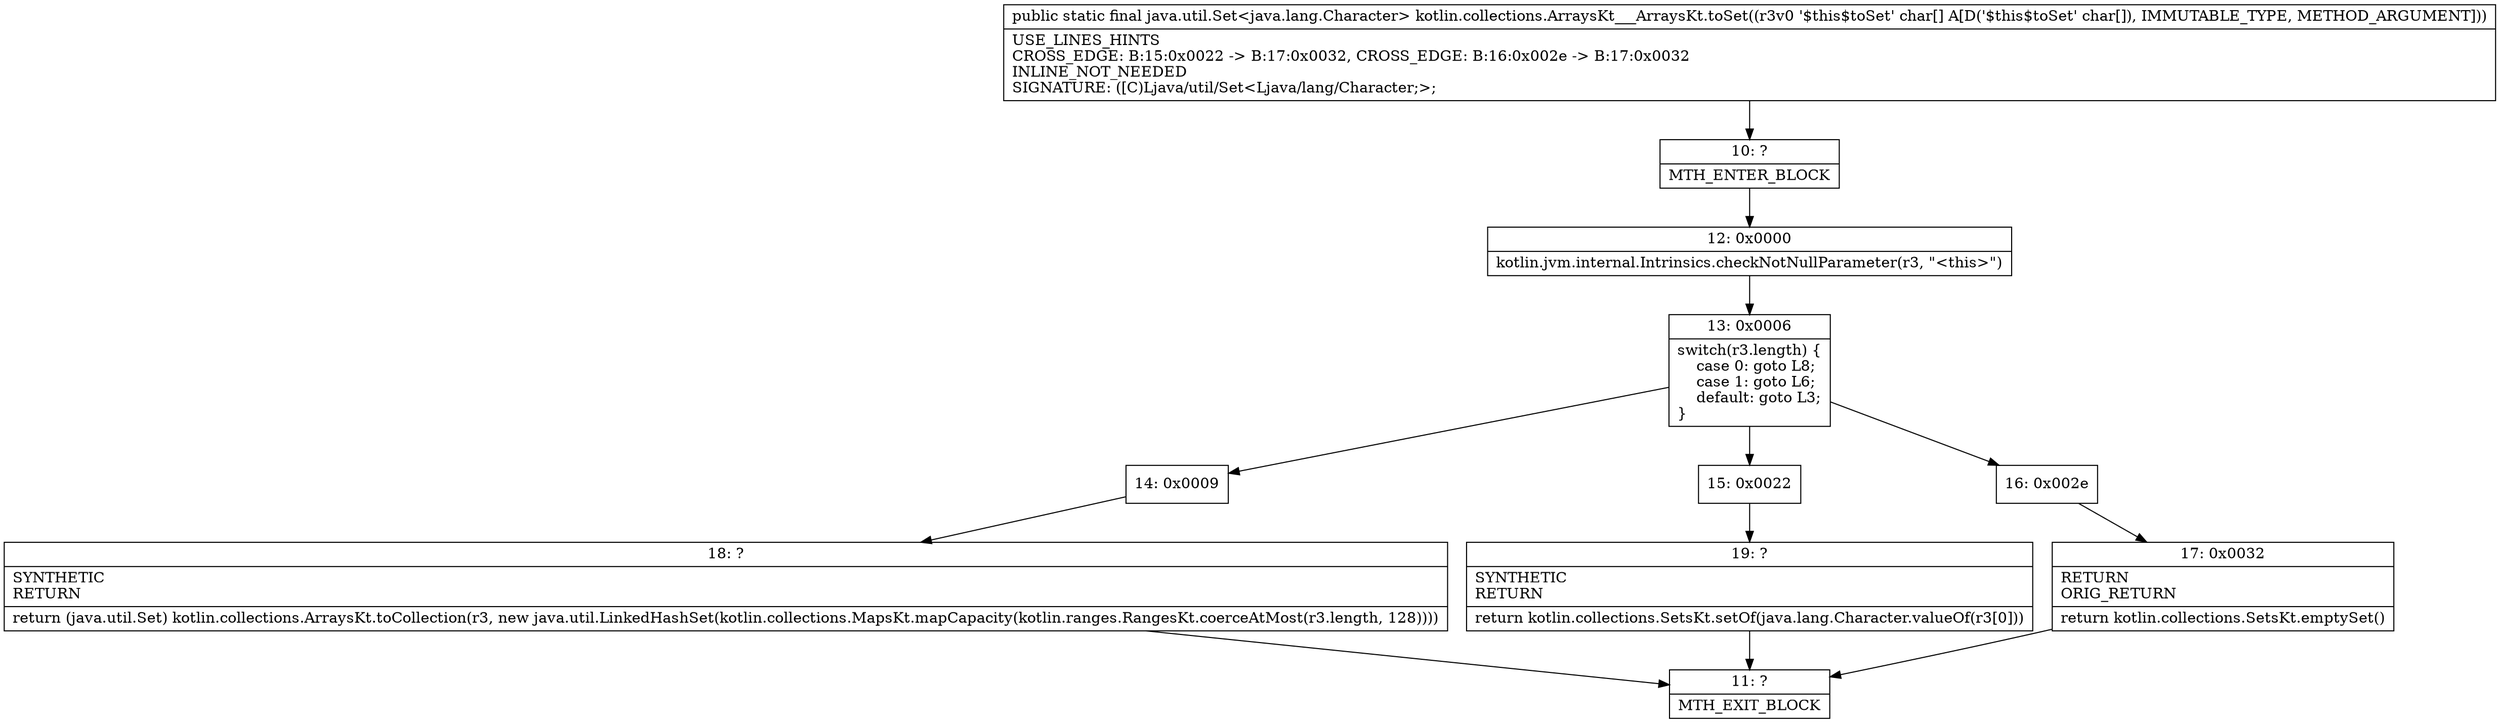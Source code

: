 digraph "CFG forkotlin.collections.ArraysKt___ArraysKt.toSet([C)Ljava\/util\/Set;" {
Node_10 [shape=record,label="{10\:\ ?|MTH_ENTER_BLOCK\l}"];
Node_12 [shape=record,label="{12\:\ 0x0000|kotlin.jvm.internal.Intrinsics.checkNotNullParameter(r3, \"\<this\>\")\l}"];
Node_13 [shape=record,label="{13\:\ 0x0006|switch(r3.length) \{\l    case 0: goto L8;\l    case 1: goto L6;\l    default: goto L3;\l\}\l}"];
Node_14 [shape=record,label="{14\:\ 0x0009}"];
Node_18 [shape=record,label="{18\:\ ?|SYNTHETIC\lRETURN\l|return (java.util.Set) kotlin.collections.ArraysKt.toCollection(r3, new java.util.LinkedHashSet(kotlin.collections.MapsKt.mapCapacity(kotlin.ranges.RangesKt.coerceAtMost(r3.length, 128))))\l}"];
Node_11 [shape=record,label="{11\:\ ?|MTH_EXIT_BLOCK\l}"];
Node_15 [shape=record,label="{15\:\ 0x0022}"];
Node_19 [shape=record,label="{19\:\ ?|SYNTHETIC\lRETURN\l|return kotlin.collections.SetsKt.setOf(java.lang.Character.valueOf(r3[0]))\l}"];
Node_16 [shape=record,label="{16\:\ 0x002e}"];
Node_17 [shape=record,label="{17\:\ 0x0032|RETURN\lORIG_RETURN\l|return kotlin.collections.SetsKt.emptySet()\l}"];
MethodNode[shape=record,label="{public static final java.util.Set\<java.lang.Character\> kotlin.collections.ArraysKt___ArraysKt.toSet((r3v0 '$this$toSet' char[] A[D('$this$toSet' char[]), IMMUTABLE_TYPE, METHOD_ARGUMENT]))  | USE_LINES_HINTS\lCROSS_EDGE: B:15:0x0022 \-\> B:17:0x0032, CROSS_EDGE: B:16:0x002e \-\> B:17:0x0032\lINLINE_NOT_NEEDED\lSIGNATURE: ([C)Ljava\/util\/Set\<Ljava\/lang\/Character;\>;\l}"];
MethodNode -> Node_10;Node_10 -> Node_12;
Node_12 -> Node_13;
Node_13 -> Node_14;
Node_13 -> Node_15;
Node_13 -> Node_16;
Node_14 -> Node_18;
Node_18 -> Node_11;
Node_15 -> Node_19;
Node_19 -> Node_11;
Node_16 -> Node_17;
Node_17 -> Node_11;
}

